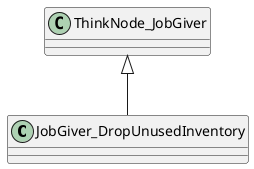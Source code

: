 @startuml
class JobGiver_DropUnusedInventory {
}
ThinkNode_JobGiver <|-- JobGiver_DropUnusedInventory
@enduml
